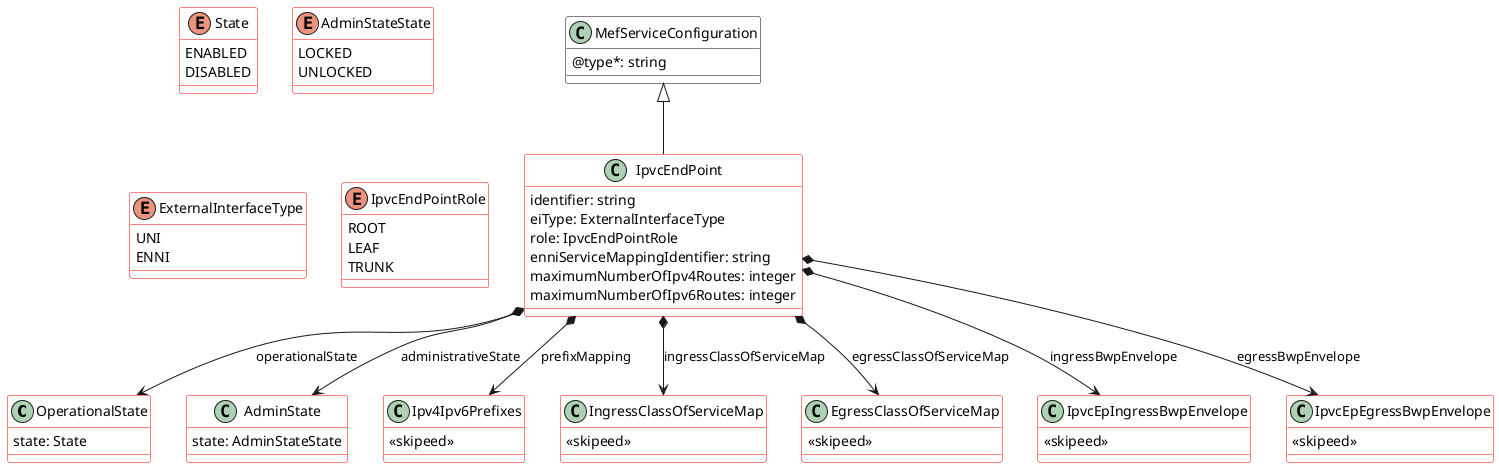 @startuml
skinparam {
    ClassBackgroundColor White
    ClassBorderColor<<API>>  Black
    ClassBorderColor Red
    
}
hide  <<API>> stereotype
class OperationalState {

    state: State
}



class IpvcEndPoint {

    identifier: string
    eiType: ExternalInterfaceType
    role: IpvcEndPointRole
    enniServiceMappingIdentifier: string
    maximumNumberOfIpv4Routes: integer
    maximumNumberOfIpv6Routes: integer
}
MefServiceConfiguration <|-- IpvcEndPoint

IpvcEndPoint *--> AdminState : administrativeState
IpvcEndPoint *--> OperationalState : operationalState
IpvcEndPoint *--> Ipv4Ipv6Prefixes : prefixMapping
IpvcEndPoint *--> IngressClassOfServiceMap : ingressClassOfServiceMap
IpvcEndPoint *--> EgressClassOfServiceMap : egressClassOfServiceMap
IpvcEndPoint *--> IpvcEpIngressBwpEnvelope : ingressBwpEnvelope
IpvcEndPoint *--> IpvcEpEgressBwpEnvelope : egressBwpEnvelope


class AdminState {

    state: AdminStateState
}



enum State {

    ENABLED
    DISABLED
}
enum AdminStateState {

    LOCKED
    UNLOCKED
}


class MefServiceConfiguration<<API>> {

    @type*: string
}



class IngressClassOfServiceMap {

    <<skipeed>>
}

class IpvcEpIngressBwpEnvelope {

    <<skipeed>>
}
class IpvcEpEgressBwpEnvelope {

    <<skipeed>>
}
class EgressClassOfServiceMap {

    <<skipeed>>
}
class Ipv4Ipv6Prefixes {

    <<skipeed>>
}



enum ExternalInterfaceType {

    UNI
    ENNI
}

enum IpvcEndPointRole {

    ROOT
    LEAF
    TRUNK
}
@enduml
